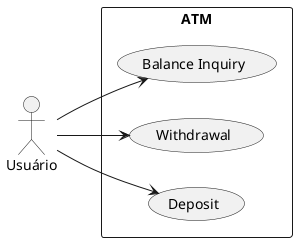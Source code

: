 @startuml
left to right direction
actor "Usuário" as fc
rectangle ATM {
  usecase "Balance Inquiry" as UC1
  usecase "Withdrawal" as UC2
  usecase "Deposit" as UC3
}
fc --> UC1
fc --> UC2
fc --> UC3
@enduml